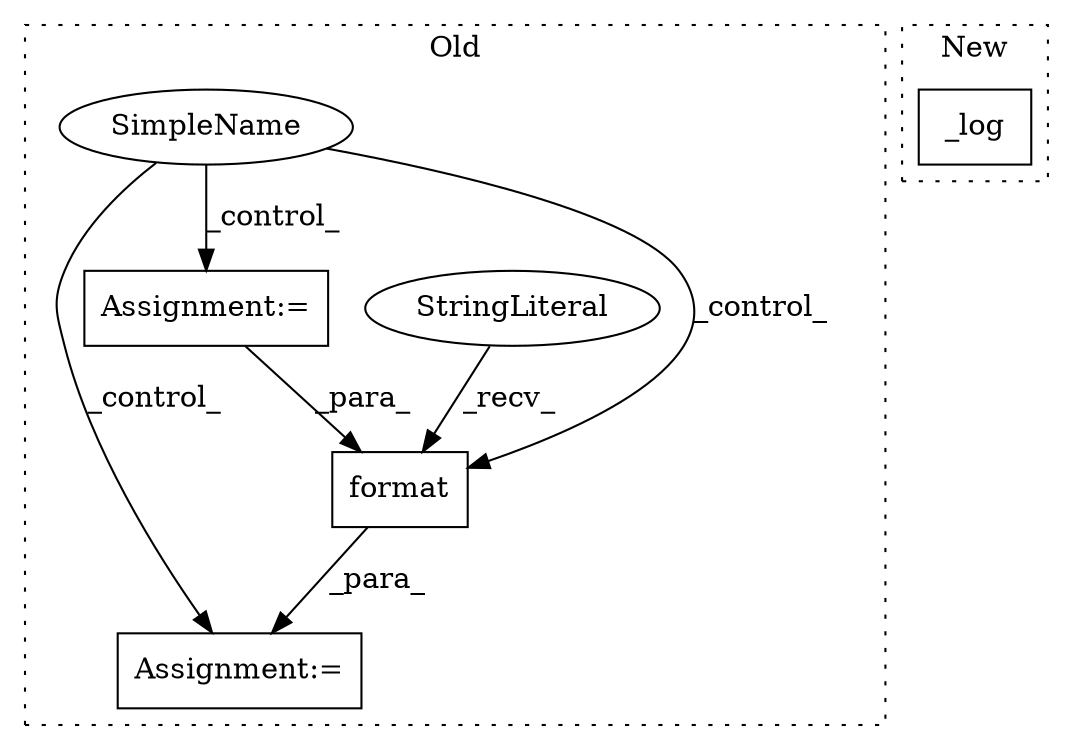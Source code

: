 digraph G {
subgraph cluster0 {
1 [label="format" a="32" s="593,612" l="7,1" shape="box"];
3 [label="StringLiteral" a="45" s="584" l="8" shape="ellipse"];
4 [label="Assignment:=" a="7" s="558" l="1" shape="box"];
5 [label="SimpleName" a="42" s="516" l="6" shape="ellipse"];
6 [label="Assignment:=" a="7" s="683" l="34" shape="box"];
label = "Old";
style="dotted";
}
subgraph cluster1 {
2 [label="_log" a="32" s="1014,1059" l="5,1" shape="box"];
label = "New";
style="dotted";
}
1 -> 4 [label="_para_"];
3 -> 1 [label="_recv_"];
5 -> 6 [label="_control_"];
5 -> 1 [label="_control_"];
5 -> 4 [label="_control_"];
6 -> 1 [label="_para_"];
}